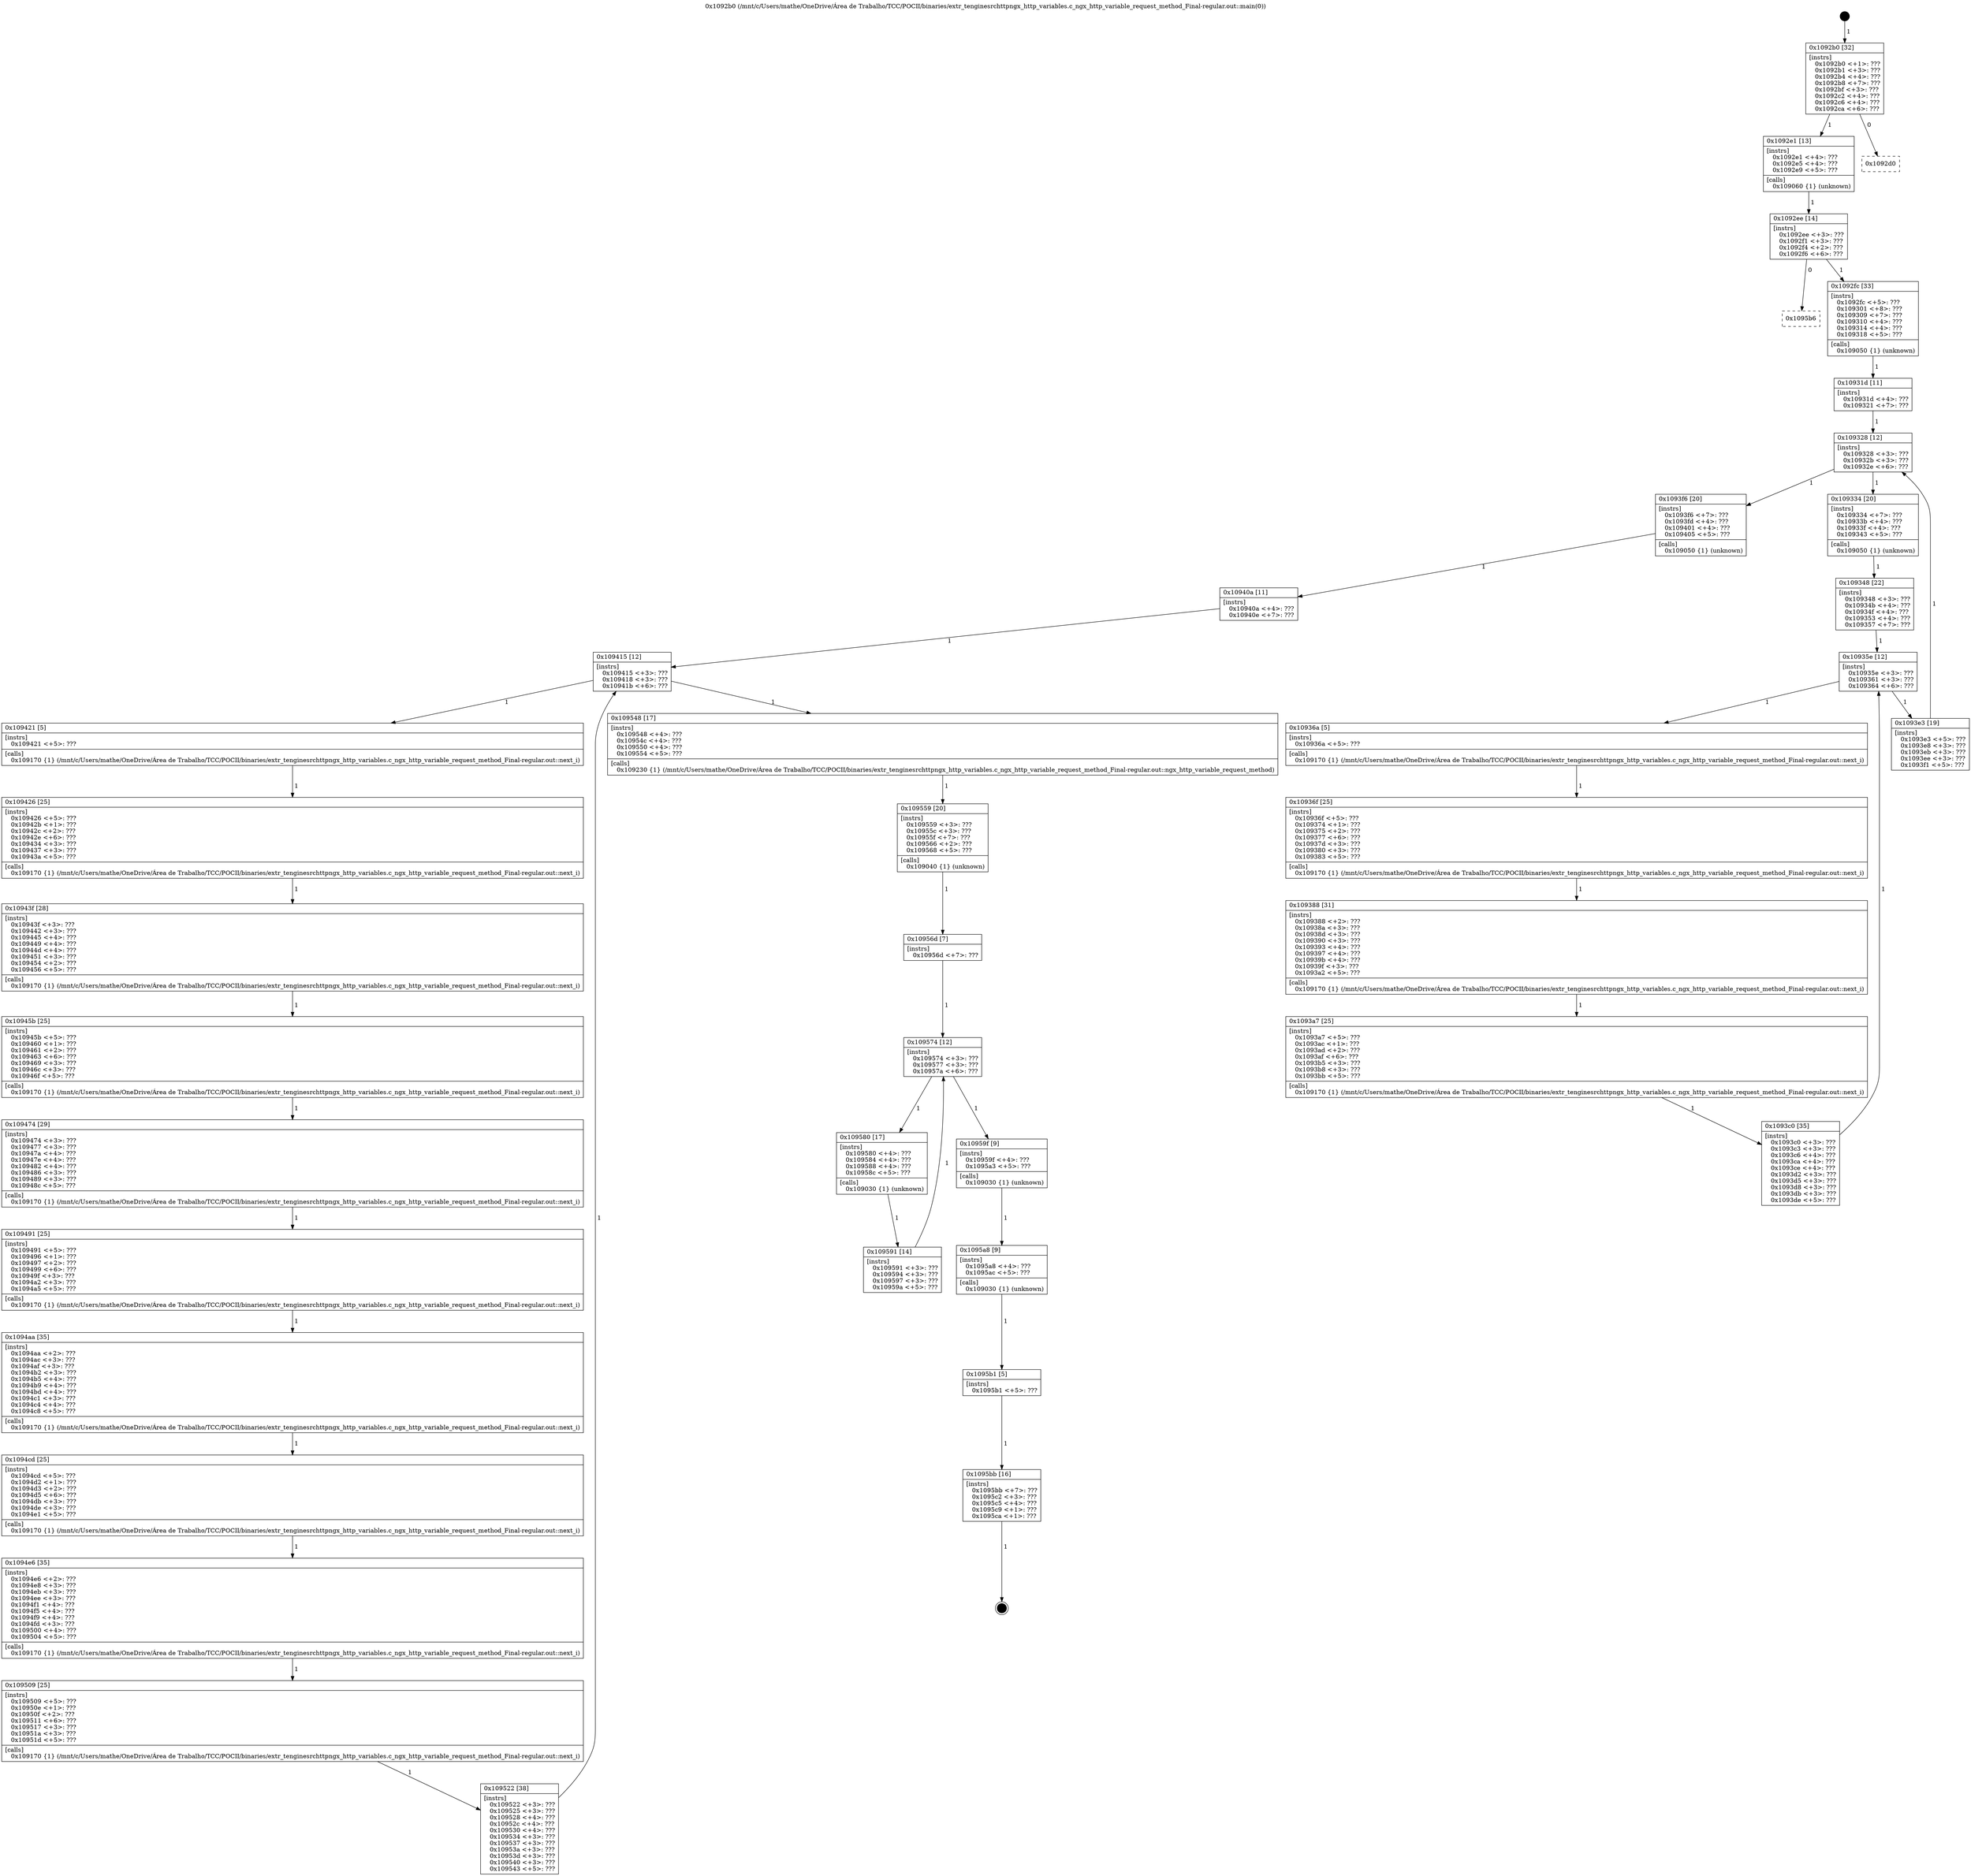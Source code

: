 digraph "0x1092b0" {
  label = "0x1092b0 (/mnt/c/Users/mathe/OneDrive/Área de Trabalho/TCC/POCII/binaries/extr_tenginesrchttpngx_http_variables.c_ngx_http_variable_request_method_Final-regular.out::main(0))"
  labelloc = "t"
  node[shape=record]

  Entry [label="",width=0.3,height=0.3,shape=circle,fillcolor=black,style=filled]
  "0x1092b0" [label="{
     0x1092b0 [32]\l
     | [instrs]\l
     &nbsp;&nbsp;0x1092b0 \<+1\>: ???\l
     &nbsp;&nbsp;0x1092b1 \<+3\>: ???\l
     &nbsp;&nbsp;0x1092b4 \<+4\>: ???\l
     &nbsp;&nbsp;0x1092b8 \<+7\>: ???\l
     &nbsp;&nbsp;0x1092bf \<+3\>: ???\l
     &nbsp;&nbsp;0x1092c2 \<+4\>: ???\l
     &nbsp;&nbsp;0x1092c6 \<+4\>: ???\l
     &nbsp;&nbsp;0x1092ca \<+6\>: ???\l
  }"]
  "0x1092e1" [label="{
     0x1092e1 [13]\l
     | [instrs]\l
     &nbsp;&nbsp;0x1092e1 \<+4\>: ???\l
     &nbsp;&nbsp;0x1092e5 \<+4\>: ???\l
     &nbsp;&nbsp;0x1092e9 \<+5\>: ???\l
     | [calls]\l
     &nbsp;&nbsp;0x109060 \{1\} (unknown)\l
  }"]
  "0x1092d0" [label="{
     0x1092d0\l
  }", style=dashed]
  "0x1092ee" [label="{
     0x1092ee [14]\l
     | [instrs]\l
     &nbsp;&nbsp;0x1092ee \<+3\>: ???\l
     &nbsp;&nbsp;0x1092f1 \<+3\>: ???\l
     &nbsp;&nbsp;0x1092f4 \<+2\>: ???\l
     &nbsp;&nbsp;0x1092f6 \<+6\>: ???\l
  }"]
  "0x1095b6" [label="{
     0x1095b6\l
  }", style=dashed]
  "0x1092fc" [label="{
     0x1092fc [33]\l
     | [instrs]\l
     &nbsp;&nbsp;0x1092fc \<+5\>: ???\l
     &nbsp;&nbsp;0x109301 \<+8\>: ???\l
     &nbsp;&nbsp;0x109309 \<+7\>: ???\l
     &nbsp;&nbsp;0x109310 \<+4\>: ???\l
     &nbsp;&nbsp;0x109314 \<+4\>: ???\l
     &nbsp;&nbsp;0x109318 \<+5\>: ???\l
     | [calls]\l
     &nbsp;&nbsp;0x109050 \{1\} (unknown)\l
  }"]
  Exit [label="",width=0.3,height=0.3,shape=circle,fillcolor=black,style=filled,peripheries=2]
  "0x109328" [label="{
     0x109328 [12]\l
     | [instrs]\l
     &nbsp;&nbsp;0x109328 \<+3\>: ???\l
     &nbsp;&nbsp;0x10932b \<+3\>: ???\l
     &nbsp;&nbsp;0x10932e \<+6\>: ???\l
  }"]
  "0x1093f6" [label="{
     0x1093f6 [20]\l
     | [instrs]\l
     &nbsp;&nbsp;0x1093f6 \<+7\>: ???\l
     &nbsp;&nbsp;0x1093fd \<+4\>: ???\l
     &nbsp;&nbsp;0x109401 \<+4\>: ???\l
     &nbsp;&nbsp;0x109405 \<+5\>: ???\l
     | [calls]\l
     &nbsp;&nbsp;0x109050 \{1\} (unknown)\l
  }"]
  "0x109334" [label="{
     0x109334 [20]\l
     | [instrs]\l
     &nbsp;&nbsp;0x109334 \<+7\>: ???\l
     &nbsp;&nbsp;0x10933b \<+4\>: ???\l
     &nbsp;&nbsp;0x10933f \<+4\>: ???\l
     &nbsp;&nbsp;0x109343 \<+5\>: ???\l
     | [calls]\l
     &nbsp;&nbsp;0x109050 \{1\} (unknown)\l
  }"]
  "0x10935e" [label="{
     0x10935e [12]\l
     | [instrs]\l
     &nbsp;&nbsp;0x10935e \<+3\>: ???\l
     &nbsp;&nbsp;0x109361 \<+3\>: ???\l
     &nbsp;&nbsp;0x109364 \<+6\>: ???\l
  }"]
  "0x1093e3" [label="{
     0x1093e3 [19]\l
     | [instrs]\l
     &nbsp;&nbsp;0x1093e3 \<+5\>: ???\l
     &nbsp;&nbsp;0x1093e8 \<+3\>: ???\l
     &nbsp;&nbsp;0x1093eb \<+3\>: ???\l
     &nbsp;&nbsp;0x1093ee \<+3\>: ???\l
     &nbsp;&nbsp;0x1093f1 \<+5\>: ???\l
  }"]
  "0x10936a" [label="{
     0x10936a [5]\l
     | [instrs]\l
     &nbsp;&nbsp;0x10936a \<+5\>: ???\l
     | [calls]\l
     &nbsp;&nbsp;0x109170 \{1\} (/mnt/c/Users/mathe/OneDrive/Área de Trabalho/TCC/POCII/binaries/extr_tenginesrchttpngx_http_variables.c_ngx_http_variable_request_method_Final-regular.out::next_i)\l
  }"]
  "0x10936f" [label="{
     0x10936f [25]\l
     | [instrs]\l
     &nbsp;&nbsp;0x10936f \<+5\>: ???\l
     &nbsp;&nbsp;0x109374 \<+1\>: ???\l
     &nbsp;&nbsp;0x109375 \<+2\>: ???\l
     &nbsp;&nbsp;0x109377 \<+6\>: ???\l
     &nbsp;&nbsp;0x10937d \<+3\>: ???\l
     &nbsp;&nbsp;0x109380 \<+3\>: ???\l
     &nbsp;&nbsp;0x109383 \<+5\>: ???\l
     | [calls]\l
     &nbsp;&nbsp;0x109170 \{1\} (/mnt/c/Users/mathe/OneDrive/Área de Trabalho/TCC/POCII/binaries/extr_tenginesrchttpngx_http_variables.c_ngx_http_variable_request_method_Final-regular.out::next_i)\l
  }"]
  "0x109388" [label="{
     0x109388 [31]\l
     | [instrs]\l
     &nbsp;&nbsp;0x109388 \<+2\>: ???\l
     &nbsp;&nbsp;0x10938a \<+3\>: ???\l
     &nbsp;&nbsp;0x10938d \<+3\>: ???\l
     &nbsp;&nbsp;0x109390 \<+3\>: ???\l
     &nbsp;&nbsp;0x109393 \<+4\>: ???\l
     &nbsp;&nbsp;0x109397 \<+4\>: ???\l
     &nbsp;&nbsp;0x10939b \<+4\>: ???\l
     &nbsp;&nbsp;0x10939f \<+3\>: ???\l
     &nbsp;&nbsp;0x1093a2 \<+5\>: ???\l
     | [calls]\l
     &nbsp;&nbsp;0x109170 \{1\} (/mnt/c/Users/mathe/OneDrive/Área de Trabalho/TCC/POCII/binaries/extr_tenginesrchttpngx_http_variables.c_ngx_http_variable_request_method_Final-regular.out::next_i)\l
  }"]
  "0x1093a7" [label="{
     0x1093a7 [25]\l
     | [instrs]\l
     &nbsp;&nbsp;0x1093a7 \<+5\>: ???\l
     &nbsp;&nbsp;0x1093ac \<+1\>: ???\l
     &nbsp;&nbsp;0x1093ad \<+2\>: ???\l
     &nbsp;&nbsp;0x1093af \<+6\>: ???\l
     &nbsp;&nbsp;0x1093b5 \<+3\>: ???\l
     &nbsp;&nbsp;0x1093b8 \<+3\>: ???\l
     &nbsp;&nbsp;0x1093bb \<+5\>: ???\l
     | [calls]\l
     &nbsp;&nbsp;0x109170 \{1\} (/mnt/c/Users/mathe/OneDrive/Área de Trabalho/TCC/POCII/binaries/extr_tenginesrchttpngx_http_variables.c_ngx_http_variable_request_method_Final-regular.out::next_i)\l
  }"]
  "0x1093c0" [label="{
     0x1093c0 [35]\l
     | [instrs]\l
     &nbsp;&nbsp;0x1093c0 \<+3\>: ???\l
     &nbsp;&nbsp;0x1093c3 \<+3\>: ???\l
     &nbsp;&nbsp;0x1093c6 \<+4\>: ???\l
     &nbsp;&nbsp;0x1093ca \<+4\>: ???\l
     &nbsp;&nbsp;0x1093ce \<+4\>: ???\l
     &nbsp;&nbsp;0x1093d2 \<+3\>: ???\l
     &nbsp;&nbsp;0x1093d5 \<+3\>: ???\l
     &nbsp;&nbsp;0x1093d8 \<+3\>: ???\l
     &nbsp;&nbsp;0x1093db \<+3\>: ???\l
     &nbsp;&nbsp;0x1093de \<+5\>: ???\l
  }"]
  "0x109348" [label="{
     0x109348 [22]\l
     | [instrs]\l
     &nbsp;&nbsp;0x109348 \<+3\>: ???\l
     &nbsp;&nbsp;0x10934b \<+4\>: ???\l
     &nbsp;&nbsp;0x10934f \<+4\>: ???\l
     &nbsp;&nbsp;0x109353 \<+4\>: ???\l
     &nbsp;&nbsp;0x109357 \<+7\>: ???\l
  }"]
  "0x1095bb" [label="{
     0x1095bb [16]\l
     | [instrs]\l
     &nbsp;&nbsp;0x1095bb \<+7\>: ???\l
     &nbsp;&nbsp;0x1095c2 \<+3\>: ???\l
     &nbsp;&nbsp;0x1095c5 \<+4\>: ???\l
     &nbsp;&nbsp;0x1095c9 \<+1\>: ???\l
     &nbsp;&nbsp;0x1095ca \<+1\>: ???\l
  }"]
  "0x10931d" [label="{
     0x10931d [11]\l
     | [instrs]\l
     &nbsp;&nbsp;0x10931d \<+4\>: ???\l
     &nbsp;&nbsp;0x109321 \<+7\>: ???\l
  }"]
  "0x109415" [label="{
     0x109415 [12]\l
     | [instrs]\l
     &nbsp;&nbsp;0x109415 \<+3\>: ???\l
     &nbsp;&nbsp;0x109418 \<+3\>: ???\l
     &nbsp;&nbsp;0x10941b \<+6\>: ???\l
  }"]
  "0x109548" [label="{
     0x109548 [17]\l
     | [instrs]\l
     &nbsp;&nbsp;0x109548 \<+4\>: ???\l
     &nbsp;&nbsp;0x10954c \<+4\>: ???\l
     &nbsp;&nbsp;0x109550 \<+4\>: ???\l
     &nbsp;&nbsp;0x109554 \<+5\>: ???\l
     | [calls]\l
     &nbsp;&nbsp;0x109230 \{1\} (/mnt/c/Users/mathe/OneDrive/Área de Trabalho/TCC/POCII/binaries/extr_tenginesrchttpngx_http_variables.c_ngx_http_variable_request_method_Final-regular.out::ngx_http_variable_request_method)\l
  }"]
  "0x109421" [label="{
     0x109421 [5]\l
     | [instrs]\l
     &nbsp;&nbsp;0x109421 \<+5\>: ???\l
     | [calls]\l
     &nbsp;&nbsp;0x109170 \{1\} (/mnt/c/Users/mathe/OneDrive/Área de Trabalho/TCC/POCII/binaries/extr_tenginesrchttpngx_http_variables.c_ngx_http_variable_request_method_Final-regular.out::next_i)\l
  }"]
  "0x109426" [label="{
     0x109426 [25]\l
     | [instrs]\l
     &nbsp;&nbsp;0x109426 \<+5\>: ???\l
     &nbsp;&nbsp;0x10942b \<+1\>: ???\l
     &nbsp;&nbsp;0x10942c \<+2\>: ???\l
     &nbsp;&nbsp;0x10942e \<+6\>: ???\l
     &nbsp;&nbsp;0x109434 \<+3\>: ???\l
     &nbsp;&nbsp;0x109437 \<+3\>: ???\l
     &nbsp;&nbsp;0x10943a \<+5\>: ???\l
     | [calls]\l
     &nbsp;&nbsp;0x109170 \{1\} (/mnt/c/Users/mathe/OneDrive/Área de Trabalho/TCC/POCII/binaries/extr_tenginesrchttpngx_http_variables.c_ngx_http_variable_request_method_Final-regular.out::next_i)\l
  }"]
  "0x10943f" [label="{
     0x10943f [28]\l
     | [instrs]\l
     &nbsp;&nbsp;0x10943f \<+3\>: ???\l
     &nbsp;&nbsp;0x109442 \<+3\>: ???\l
     &nbsp;&nbsp;0x109445 \<+4\>: ???\l
     &nbsp;&nbsp;0x109449 \<+4\>: ???\l
     &nbsp;&nbsp;0x10944d \<+4\>: ???\l
     &nbsp;&nbsp;0x109451 \<+3\>: ???\l
     &nbsp;&nbsp;0x109454 \<+2\>: ???\l
     &nbsp;&nbsp;0x109456 \<+5\>: ???\l
     | [calls]\l
     &nbsp;&nbsp;0x109170 \{1\} (/mnt/c/Users/mathe/OneDrive/Área de Trabalho/TCC/POCII/binaries/extr_tenginesrchttpngx_http_variables.c_ngx_http_variable_request_method_Final-regular.out::next_i)\l
  }"]
  "0x10945b" [label="{
     0x10945b [25]\l
     | [instrs]\l
     &nbsp;&nbsp;0x10945b \<+5\>: ???\l
     &nbsp;&nbsp;0x109460 \<+1\>: ???\l
     &nbsp;&nbsp;0x109461 \<+2\>: ???\l
     &nbsp;&nbsp;0x109463 \<+6\>: ???\l
     &nbsp;&nbsp;0x109469 \<+3\>: ???\l
     &nbsp;&nbsp;0x10946c \<+3\>: ???\l
     &nbsp;&nbsp;0x10946f \<+5\>: ???\l
     | [calls]\l
     &nbsp;&nbsp;0x109170 \{1\} (/mnt/c/Users/mathe/OneDrive/Área de Trabalho/TCC/POCII/binaries/extr_tenginesrchttpngx_http_variables.c_ngx_http_variable_request_method_Final-regular.out::next_i)\l
  }"]
  "0x109474" [label="{
     0x109474 [29]\l
     | [instrs]\l
     &nbsp;&nbsp;0x109474 \<+3\>: ???\l
     &nbsp;&nbsp;0x109477 \<+3\>: ???\l
     &nbsp;&nbsp;0x10947a \<+4\>: ???\l
     &nbsp;&nbsp;0x10947e \<+4\>: ???\l
     &nbsp;&nbsp;0x109482 \<+4\>: ???\l
     &nbsp;&nbsp;0x109486 \<+3\>: ???\l
     &nbsp;&nbsp;0x109489 \<+3\>: ???\l
     &nbsp;&nbsp;0x10948c \<+5\>: ???\l
     | [calls]\l
     &nbsp;&nbsp;0x109170 \{1\} (/mnt/c/Users/mathe/OneDrive/Área de Trabalho/TCC/POCII/binaries/extr_tenginesrchttpngx_http_variables.c_ngx_http_variable_request_method_Final-regular.out::next_i)\l
  }"]
  "0x109491" [label="{
     0x109491 [25]\l
     | [instrs]\l
     &nbsp;&nbsp;0x109491 \<+5\>: ???\l
     &nbsp;&nbsp;0x109496 \<+1\>: ???\l
     &nbsp;&nbsp;0x109497 \<+2\>: ???\l
     &nbsp;&nbsp;0x109499 \<+6\>: ???\l
     &nbsp;&nbsp;0x10949f \<+3\>: ???\l
     &nbsp;&nbsp;0x1094a2 \<+3\>: ???\l
     &nbsp;&nbsp;0x1094a5 \<+5\>: ???\l
     | [calls]\l
     &nbsp;&nbsp;0x109170 \{1\} (/mnt/c/Users/mathe/OneDrive/Área de Trabalho/TCC/POCII/binaries/extr_tenginesrchttpngx_http_variables.c_ngx_http_variable_request_method_Final-regular.out::next_i)\l
  }"]
  "0x1094aa" [label="{
     0x1094aa [35]\l
     | [instrs]\l
     &nbsp;&nbsp;0x1094aa \<+2\>: ???\l
     &nbsp;&nbsp;0x1094ac \<+3\>: ???\l
     &nbsp;&nbsp;0x1094af \<+3\>: ???\l
     &nbsp;&nbsp;0x1094b2 \<+3\>: ???\l
     &nbsp;&nbsp;0x1094b5 \<+4\>: ???\l
     &nbsp;&nbsp;0x1094b9 \<+4\>: ???\l
     &nbsp;&nbsp;0x1094bd \<+4\>: ???\l
     &nbsp;&nbsp;0x1094c1 \<+3\>: ???\l
     &nbsp;&nbsp;0x1094c4 \<+4\>: ???\l
     &nbsp;&nbsp;0x1094c8 \<+5\>: ???\l
     | [calls]\l
     &nbsp;&nbsp;0x109170 \{1\} (/mnt/c/Users/mathe/OneDrive/Área de Trabalho/TCC/POCII/binaries/extr_tenginesrchttpngx_http_variables.c_ngx_http_variable_request_method_Final-regular.out::next_i)\l
  }"]
  "0x1094cd" [label="{
     0x1094cd [25]\l
     | [instrs]\l
     &nbsp;&nbsp;0x1094cd \<+5\>: ???\l
     &nbsp;&nbsp;0x1094d2 \<+1\>: ???\l
     &nbsp;&nbsp;0x1094d3 \<+2\>: ???\l
     &nbsp;&nbsp;0x1094d5 \<+6\>: ???\l
     &nbsp;&nbsp;0x1094db \<+3\>: ???\l
     &nbsp;&nbsp;0x1094de \<+3\>: ???\l
     &nbsp;&nbsp;0x1094e1 \<+5\>: ???\l
     | [calls]\l
     &nbsp;&nbsp;0x109170 \{1\} (/mnt/c/Users/mathe/OneDrive/Área de Trabalho/TCC/POCII/binaries/extr_tenginesrchttpngx_http_variables.c_ngx_http_variable_request_method_Final-regular.out::next_i)\l
  }"]
  "0x1094e6" [label="{
     0x1094e6 [35]\l
     | [instrs]\l
     &nbsp;&nbsp;0x1094e6 \<+2\>: ???\l
     &nbsp;&nbsp;0x1094e8 \<+3\>: ???\l
     &nbsp;&nbsp;0x1094eb \<+3\>: ???\l
     &nbsp;&nbsp;0x1094ee \<+3\>: ???\l
     &nbsp;&nbsp;0x1094f1 \<+4\>: ???\l
     &nbsp;&nbsp;0x1094f5 \<+4\>: ???\l
     &nbsp;&nbsp;0x1094f9 \<+4\>: ???\l
     &nbsp;&nbsp;0x1094fd \<+3\>: ???\l
     &nbsp;&nbsp;0x109500 \<+4\>: ???\l
     &nbsp;&nbsp;0x109504 \<+5\>: ???\l
     | [calls]\l
     &nbsp;&nbsp;0x109170 \{1\} (/mnt/c/Users/mathe/OneDrive/Área de Trabalho/TCC/POCII/binaries/extr_tenginesrchttpngx_http_variables.c_ngx_http_variable_request_method_Final-regular.out::next_i)\l
  }"]
  "0x109509" [label="{
     0x109509 [25]\l
     | [instrs]\l
     &nbsp;&nbsp;0x109509 \<+5\>: ???\l
     &nbsp;&nbsp;0x10950e \<+1\>: ???\l
     &nbsp;&nbsp;0x10950f \<+2\>: ???\l
     &nbsp;&nbsp;0x109511 \<+6\>: ???\l
     &nbsp;&nbsp;0x109517 \<+3\>: ???\l
     &nbsp;&nbsp;0x10951a \<+3\>: ???\l
     &nbsp;&nbsp;0x10951d \<+5\>: ???\l
     | [calls]\l
     &nbsp;&nbsp;0x109170 \{1\} (/mnt/c/Users/mathe/OneDrive/Área de Trabalho/TCC/POCII/binaries/extr_tenginesrchttpngx_http_variables.c_ngx_http_variable_request_method_Final-regular.out::next_i)\l
  }"]
  "0x109522" [label="{
     0x109522 [38]\l
     | [instrs]\l
     &nbsp;&nbsp;0x109522 \<+3\>: ???\l
     &nbsp;&nbsp;0x109525 \<+3\>: ???\l
     &nbsp;&nbsp;0x109528 \<+4\>: ???\l
     &nbsp;&nbsp;0x10952c \<+4\>: ???\l
     &nbsp;&nbsp;0x109530 \<+4\>: ???\l
     &nbsp;&nbsp;0x109534 \<+3\>: ???\l
     &nbsp;&nbsp;0x109537 \<+3\>: ???\l
     &nbsp;&nbsp;0x10953a \<+3\>: ???\l
     &nbsp;&nbsp;0x10953d \<+3\>: ???\l
     &nbsp;&nbsp;0x109540 \<+3\>: ???\l
     &nbsp;&nbsp;0x109543 \<+5\>: ???\l
  }"]
  "0x10940a" [label="{
     0x10940a [11]\l
     | [instrs]\l
     &nbsp;&nbsp;0x10940a \<+4\>: ???\l
     &nbsp;&nbsp;0x10940e \<+7\>: ???\l
  }"]
  "0x109559" [label="{
     0x109559 [20]\l
     | [instrs]\l
     &nbsp;&nbsp;0x109559 \<+3\>: ???\l
     &nbsp;&nbsp;0x10955c \<+3\>: ???\l
     &nbsp;&nbsp;0x10955f \<+7\>: ???\l
     &nbsp;&nbsp;0x109566 \<+2\>: ???\l
     &nbsp;&nbsp;0x109568 \<+5\>: ???\l
     | [calls]\l
     &nbsp;&nbsp;0x109040 \{1\} (unknown)\l
  }"]
  "0x109574" [label="{
     0x109574 [12]\l
     | [instrs]\l
     &nbsp;&nbsp;0x109574 \<+3\>: ???\l
     &nbsp;&nbsp;0x109577 \<+3\>: ???\l
     &nbsp;&nbsp;0x10957a \<+6\>: ???\l
  }"]
  "0x10959f" [label="{
     0x10959f [9]\l
     | [instrs]\l
     &nbsp;&nbsp;0x10959f \<+4\>: ???\l
     &nbsp;&nbsp;0x1095a3 \<+5\>: ???\l
     | [calls]\l
     &nbsp;&nbsp;0x109030 \{1\} (unknown)\l
  }"]
  "0x109580" [label="{
     0x109580 [17]\l
     | [instrs]\l
     &nbsp;&nbsp;0x109580 \<+4\>: ???\l
     &nbsp;&nbsp;0x109584 \<+4\>: ???\l
     &nbsp;&nbsp;0x109588 \<+4\>: ???\l
     &nbsp;&nbsp;0x10958c \<+5\>: ???\l
     | [calls]\l
     &nbsp;&nbsp;0x109030 \{1\} (unknown)\l
  }"]
  "0x109591" [label="{
     0x109591 [14]\l
     | [instrs]\l
     &nbsp;&nbsp;0x109591 \<+3\>: ???\l
     &nbsp;&nbsp;0x109594 \<+3\>: ???\l
     &nbsp;&nbsp;0x109597 \<+3\>: ???\l
     &nbsp;&nbsp;0x10959a \<+5\>: ???\l
  }"]
  "0x10956d" [label="{
     0x10956d [7]\l
     | [instrs]\l
     &nbsp;&nbsp;0x10956d \<+7\>: ???\l
  }"]
  "0x1095a8" [label="{
     0x1095a8 [9]\l
     | [instrs]\l
     &nbsp;&nbsp;0x1095a8 \<+4\>: ???\l
     &nbsp;&nbsp;0x1095ac \<+5\>: ???\l
     | [calls]\l
     &nbsp;&nbsp;0x109030 \{1\} (unknown)\l
  }"]
  "0x1095b1" [label="{
     0x1095b1 [5]\l
     | [instrs]\l
     &nbsp;&nbsp;0x1095b1 \<+5\>: ???\l
  }"]
  Entry -> "0x1092b0" [label=" 1"]
  "0x1092b0" -> "0x1092e1" [label=" 1"]
  "0x1092b0" -> "0x1092d0" [label=" 0"]
  "0x1092e1" -> "0x1092ee" [label=" 1"]
  "0x1092ee" -> "0x1095b6" [label=" 0"]
  "0x1092ee" -> "0x1092fc" [label=" 1"]
  "0x1095bb" -> Exit [label=" 1"]
  "0x1092fc" -> "0x10931d" [label=" 1"]
  "0x109328" -> "0x1093f6" [label=" 1"]
  "0x109328" -> "0x109334" [label=" 1"]
  "0x109334" -> "0x109348" [label=" 1"]
  "0x10935e" -> "0x1093e3" [label=" 1"]
  "0x10935e" -> "0x10936a" [label=" 1"]
  "0x10936a" -> "0x10936f" [label=" 1"]
  "0x10936f" -> "0x109388" [label=" 1"]
  "0x109388" -> "0x1093a7" [label=" 1"]
  "0x1093a7" -> "0x1093c0" [label=" 1"]
  "0x109348" -> "0x10935e" [label=" 1"]
  "0x1093c0" -> "0x10935e" [label=" 1"]
  "0x1095b1" -> "0x1095bb" [label=" 1"]
  "0x10931d" -> "0x109328" [label=" 1"]
  "0x1093e3" -> "0x109328" [label=" 1"]
  "0x1093f6" -> "0x10940a" [label=" 1"]
  "0x109415" -> "0x109548" [label=" 1"]
  "0x109415" -> "0x109421" [label=" 1"]
  "0x109421" -> "0x109426" [label=" 1"]
  "0x109426" -> "0x10943f" [label=" 1"]
  "0x10943f" -> "0x10945b" [label=" 1"]
  "0x10945b" -> "0x109474" [label=" 1"]
  "0x109474" -> "0x109491" [label=" 1"]
  "0x109491" -> "0x1094aa" [label=" 1"]
  "0x1094aa" -> "0x1094cd" [label=" 1"]
  "0x1094cd" -> "0x1094e6" [label=" 1"]
  "0x1094e6" -> "0x109509" [label=" 1"]
  "0x109509" -> "0x109522" [label=" 1"]
  "0x10940a" -> "0x109415" [label=" 1"]
  "0x109522" -> "0x109415" [label=" 1"]
  "0x109548" -> "0x109559" [label=" 1"]
  "0x109559" -> "0x10956d" [label=" 1"]
  "0x109574" -> "0x10959f" [label=" 1"]
  "0x109574" -> "0x109580" [label=" 1"]
  "0x109580" -> "0x109591" [label=" 1"]
  "0x10956d" -> "0x109574" [label=" 1"]
  "0x109591" -> "0x109574" [label=" 1"]
  "0x10959f" -> "0x1095a8" [label=" 1"]
  "0x1095a8" -> "0x1095b1" [label=" 1"]
}
